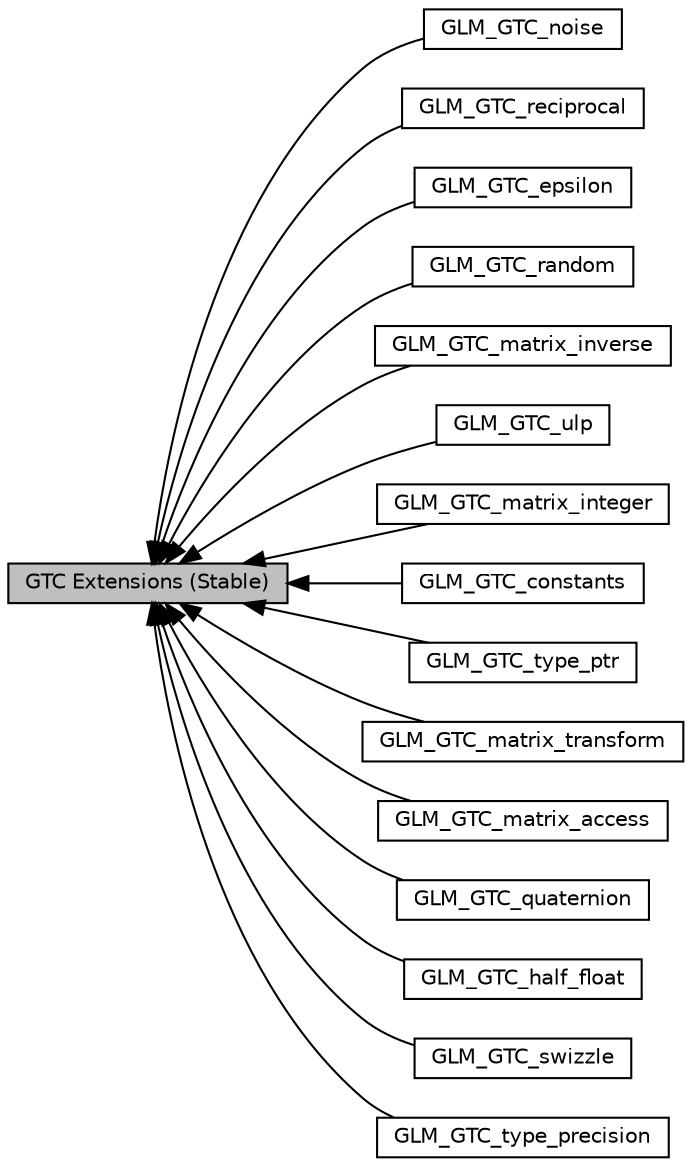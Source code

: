 digraph "GTC Extensions (Stable)"
{
  edge [fontname="Helvetica",fontsize="10",labelfontname="Helvetica",labelfontsize="10"];
  node [fontname="Helvetica",fontsize="10",shape=record];
  rankdir=LR;
  Node8 [label="GLM_GTC_noise",height=0.2,width=0.4,color="black", fillcolor="white", style="filled",URL="$group__gtc__noise.html"];
  Node0 [label="GTC Extensions (Stable)",height=0.2,width=0.4,color="black", fillcolor="grey75", style="filled", fontcolor="black"];
  Node11 [label="GLM_GTC_reciprocal",height=0.2,width=0.4,color="black", fillcolor="white", style="filled",URL="$group__gtc__reciprocal.html",tooltip="Define secant, cosecant and cotangent functions. "];
  Node2 [label="GLM_GTC_epsilon",height=0.2,width=0.4,color="black", fillcolor="white", style="filled",URL="$group__gtc__epsilon.html",tooltip="Comparison functions for a user defined epsilon values. "];
  Node10 [label="GLM_GTC_random",height=0.2,width=0.4,color="black", fillcolor="white", style="filled",URL="$group__gtc__random.html",tooltip="Generate random number from various distribution methods. "];
  Node6 [label="GLM_GTC_matrix_inverse",height=0.2,width=0.4,color="black", fillcolor="white", style="filled",URL="$group__gtc__matrix__inverse.html"];
  Node15 [label="GLM_GTC_ulp",height=0.2,width=0.4,color="black", fillcolor="white", style="filled",URL="$group__gtc__ulp.html",tooltip="Allow the measurement of the accuracy of a function against a reference implementation. This extension works on floating-point data and provide results in ULP. <glm/gtc/ulp.hpp> need to be included to use these features. "];
  Node5 [label="GLM_GTC_matrix_integer",height=0.2,width=0.4,color="black", fillcolor="white", style="filled",URL="$group__gtc__matrix__integer.html"];
  Node1 [label="GLM_GTC_constants",height=0.2,width=0.4,color="black", fillcolor="white", style="filled",URL="$group__gtc__constants.html",tooltip="Allow to perform bit operations on integer values. "];
  Node14 [label="GLM_GTC_type_ptr",height=0.2,width=0.4,color="black", fillcolor="white", style="filled",URL="$group__gtc__type__ptr.html",tooltip="Handles the interaction between pointers and vector, matrix types. "];
  Node7 [label="GLM_GTC_matrix_transform",height=0.2,width=0.4,color="black", fillcolor="white", style="filled",URL="$group__gtc__matrix__transform.html",tooltip="Defines functions that generate common transformation matrices. "];
  Node4 [label="GLM_GTC_matrix_access",height=0.2,width=0.4,color="black", fillcolor="white", style="filled",URL="$group__gtc__matrix__access.html"];
  Node9 [label="GLM_GTC_quaternion",height=0.2,width=0.4,color="black", fillcolor="white", style="filled",URL="$group__gtc__quaternion.html",tooltip="Defines a templated quaternion type and several quaternion operations. "];
  Node3 [label="GLM_GTC_half_float",height=0.2,width=0.4,color="black", fillcolor="white", style="filled",URL="$group__gtc__half__float.html"];
  Node12 [label="GLM_GTC_swizzle",height=0.2,width=0.4,color="black", fillcolor="white", style="filled",URL="$group__gtc__swizzle.html",tooltip="Provide functions to emulate GLSL swizzle operator fonctionalities. "];
  Node13 [label="GLM_GTC_type_precision",height=0.2,width=0.4,color="black", fillcolor="white", style="filled",URL="$group__gtc__type__precision.html",tooltip="Defines specific C++-based precision types. "];
  Node0->Node1 [shape=plaintext, dir="back", style="solid"];
  Node0->Node2 [shape=plaintext, dir="back", style="solid"];
  Node0->Node3 [shape=plaintext, dir="back", style="solid"];
  Node0->Node4 [shape=plaintext, dir="back", style="solid"];
  Node0->Node5 [shape=plaintext, dir="back", style="solid"];
  Node0->Node6 [shape=plaintext, dir="back", style="solid"];
  Node0->Node7 [shape=plaintext, dir="back", style="solid"];
  Node0->Node8 [shape=plaintext, dir="back", style="solid"];
  Node0->Node9 [shape=plaintext, dir="back", style="solid"];
  Node0->Node10 [shape=plaintext, dir="back", style="solid"];
  Node0->Node11 [shape=plaintext, dir="back", style="solid"];
  Node0->Node12 [shape=plaintext, dir="back", style="solid"];
  Node0->Node13 [shape=plaintext, dir="back", style="solid"];
  Node0->Node14 [shape=plaintext, dir="back", style="solid"];
  Node0->Node15 [shape=plaintext, dir="back", style="solid"];
}
